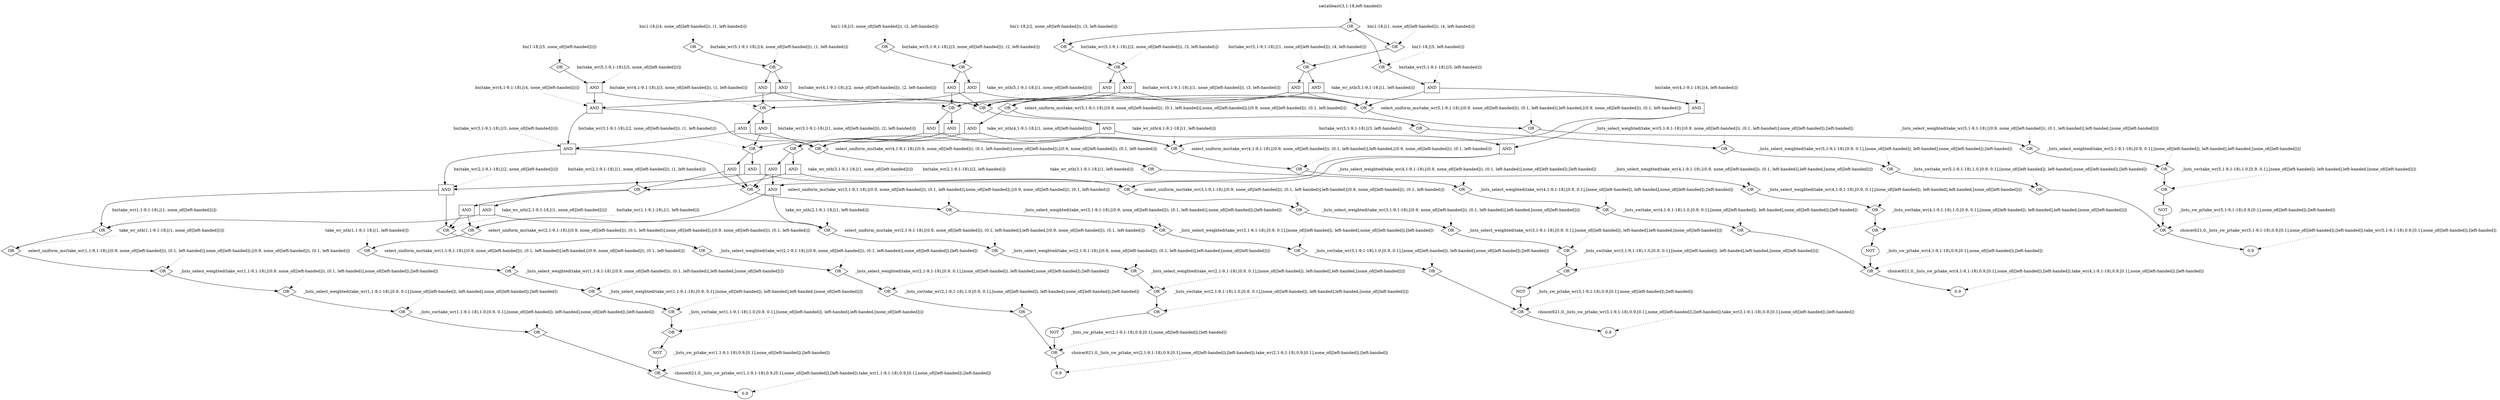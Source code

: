 digraph GP {
2 [label="OR", shape="diamond", style="filled", fillcolor="white"];
 2 -> 1;
3 [label="OR", shape="diamond", style="filled", fillcolor="white"];
 3 -> 2;
4 [label="OR", shape="diamond", style="filled", fillcolor="white"];
 -2 [label="NOT"];
-2 -> 2;
4 -> -2;
5 [label="OR", shape="diamond", style="filled", fillcolor="white"];
 5 -> 3;
6 [label="OR", shape="diamond", style="filled", fillcolor="white"];
 6 -> 4;
7 [label="OR", shape="diamond", style="filled", fillcolor="white"];
 7 -> 5;
8 [label="OR", shape="diamond", style="filled", fillcolor="white"];
 8 -> 6;
9 [label="OR", shape="diamond", style="filled", fillcolor="white"];
 9 -> 7;
10 [label="OR", shape="diamond", style="filled", fillcolor="white"];
 10 -> 8;
11 [label="OR", shape="diamond", style="filled", fillcolor="white"];
 11 -> 9;
12 [label="OR", shape="diamond", style="filled", fillcolor="white"];
 12 -> 10;
13 [label="OR", shape="diamond", style="filled", fillcolor="white"];
 13 -> 11;
14 [label="OR", shape="diamond", style="filled", fillcolor="white"];
 14 -> 12;
16 [label="OR", shape="diamond", style="filled", fillcolor="white"];
 16 -> 15;
17 [label="OR", shape="diamond", style="filled", fillcolor="white"];
 17 -> 16;
18 [label="OR", shape="diamond", style="filled", fillcolor="white"];
 -16 [label="NOT"];
-16 -> 16;
18 -> -16;
19 [label="OR", shape="diamond", style="filled", fillcolor="white"];
 19 -> 17;
20 [label="OR", shape="diamond", style="filled", fillcolor="white"];
 20 -> 18;
21 [label="OR", shape="diamond", style="filled", fillcolor="white"];
 21 -> 19;
22 [label="OR", shape="diamond", style="filled", fillcolor="white"];
 22 -> 20;
23 [label="OR", shape="diamond", style="filled", fillcolor="white"];
 23 -> 21;
24 [label="OR", shape="diamond", style="filled", fillcolor="white"];
 24 -> 22;
25 [label="OR", shape="diamond", style="filled", fillcolor="white"];
 25 -> 23;
26 [label="OR", shape="diamond", style="filled", fillcolor="white"];
 26 -> 24;
27 [label="AND", shape="box", style="filled", fillcolor="white"];
27 -> 13;
27 -> 25;
28 [label="AND", shape="box", style="filled", fillcolor="white"];
28 -> 13;
28 -> 26;
29 [label="AND", shape="box", style="filled", fillcolor="white"];
29 -> 14;
29 -> 25;
30 [label="AND", shape="box", style="filled", fillcolor="white"];
30 -> 14;
30 -> 26;
31 [label="OR", shape="diamond", style="filled", fillcolor="white"];
 31 -> 28;
31 -> 29;
33 [label="OR", shape="diamond", style="filled", fillcolor="white"];
 33 -> 32;
34 [label="OR", shape="diamond", style="filled", fillcolor="white"];
 34 -> 33;
35 [label="OR", shape="diamond", style="filled", fillcolor="white"];
 -33 [label="NOT"];
-33 -> 33;
35 -> -33;
36 [label="OR", shape="diamond", style="filled", fillcolor="white"];
 36 -> 34;
37 [label="OR", shape="diamond", style="filled", fillcolor="white"];
 37 -> 35;
38 [label="OR", shape="diamond", style="filled", fillcolor="white"];
 38 -> 36;
39 [label="OR", shape="diamond", style="filled", fillcolor="white"];
 39 -> 37;
40 [label="OR", shape="diamond", style="filled", fillcolor="white"];
 40 -> 38;
41 [label="OR", shape="diamond", style="filled", fillcolor="white"];
 41 -> 39;
42 [label="OR", shape="diamond", style="filled", fillcolor="white"];
 42 -> 40;
43 [label="OR", shape="diamond", style="filled", fillcolor="white"];
 43 -> 41;
44 [label="AND", shape="box", style="filled", fillcolor="white"];
44 -> 27;
44 -> 42;
45 [label="AND", shape="box", style="filled", fillcolor="white"];
45 -> 27;
45 -> 43;
46 [label="AND", shape="box", style="filled", fillcolor="white"];
46 -> 31;
46 -> 42;
47 [label="AND", shape="box", style="filled", fillcolor="white"];
47 -> 31;
47 -> 43;
48 [label="AND", shape="box", style="filled", fillcolor="white"];
48 -> 30;
48 -> 42;
49 [label="AND", shape="box", style="filled", fillcolor="white"];
49 -> 30;
49 -> 43;
50 [label="OR", shape="diamond", style="filled", fillcolor="white"];
 50 -> 45;
50 -> 46;
51 [label="OR", shape="diamond", style="filled", fillcolor="white"];
 51 -> 47;
51 -> 48;
53 [label="OR", shape="diamond", style="filled", fillcolor="white"];
 53 -> 52;
54 [label="OR", shape="diamond", style="filled", fillcolor="white"];
 54 -> 53;
55 [label="OR", shape="diamond", style="filled", fillcolor="white"];
 -53 [label="NOT"];
-53 -> 53;
55 -> -53;
56 [label="OR", shape="diamond", style="filled", fillcolor="white"];
 56 -> 54;
57 [label="OR", shape="diamond", style="filled", fillcolor="white"];
 57 -> 55;
58 [label="OR", shape="diamond", style="filled", fillcolor="white"];
 58 -> 56;
59 [label="OR", shape="diamond", style="filled", fillcolor="white"];
 59 -> 57;
60 [label="OR", shape="diamond", style="filled", fillcolor="white"];
 60 -> 58;
61 [label="OR", shape="diamond", style="filled", fillcolor="white"];
 61 -> 59;
62 [label="OR", shape="diamond", style="filled", fillcolor="white"];
 62 -> 60;
63 [label="OR", shape="diamond", style="filled", fillcolor="white"];
 63 -> 61;
64 [label="AND", shape="box", style="filled", fillcolor="white"];
64 -> 44;
64 -> 62;
65 [label="AND", shape="box", style="filled", fillcolor="white"];
65 -> 44;
65 -> 63;
66 [label="AND", shape="box", style="filled", fillcolor="white"];
66 -> 50;
66 -> 62;
67 [label="AND", shape="box", style="filled", fillcolor="white"];
67 -> 50;
67 -> 63;
68 [label="AND", shape="box", style="filled", fillcolor="white"];
68 -> 51;
68 -> 62;
69 [label="AND", shape="box", style="filled", fillcolor="white"];
69 -> 51;
69 -> 63;
70 [label="AND", shape="box", style="filled", fillcolor="white"];
70 -> 49;
70 -> 62;
71 [label="AND", shape="box", style="filled", fillcolor="white"];
71 -> 49;
71 -> 63;
72 [label="OR", shape="diamond", style="filled", fillcolor="white"];
 72 -> 65;
72 -> 66;
73 [label="OR", shape="diamond", style="filled", fillcolor="white"];
 73 -> 67;
73 -> 68;
74 [label="OR", shape="diamond", style="filled", fillcolor="white"];
 74 -> 69;
74 -> 70;
76 [label="OR", shape="diamond", style="filled", fillcolor="white"];
 76 -> 75;
77 [label="OR", shape="diamond", style="filled", fillcolor="white"];
 77 -> 76;
78 [label="OR", shape="diamond", style="filled", fillcolor="white"];
 -76 [label="NOT"];
-76 -> 76;
78 -> -76;
79 [label="OR", shape="diamond", style="filled", fillcolor="white"];
 79 -> 77;
80 [label="OR", shape="diamond", style="filled", fillcolor="white"];
 80 -> 78;
81 [label="OR", shape="diamond", style="filled", fillcolor="white"];
 81 -> 79;
82 [label="OR", shape="diamond", style="filled", fillcolor="white"];
 82 -> 80;
83 [label="OR", shape="diamond", style="filled", fillcolor="white"];
 83 -> 81;
84 [label="OR", shape="diamond", style="filled", fillcolor="white"];
 84 -> 82;
85 [label="OR", shape="diamond", style="filled", fillcolor="white"];
 85 -> 83;
86 [label="OR", shape="diamond", style="filled", fillcolor="white"];
 86 -> 84;
87 [label="AND", shape="box", style="filled", fillcolor="white"];
87 -> 64;
87 -> 85;
88 [label="AND", shape="box", style="filled", fillcolor="white"];
88 -> 64;
88 -> 86;
89 [label="AND", shape="box", style="filled", fillcolor="white"];
89 -> 72;
89 -> 85;
90 [label="AND", shape="box", style="filled", fillcolor="white"];
90 -> 72;
90 -> 86;
91 [label="AND", shape="box", style="filled", fillcolor="white"];
91 -> 73;
91 -> 85;
92 [label="AND", shape="box", style="filled", fillcolor="white"];
92 -> 73;
92 -> 86;
93 [label="AND", shape="box", style="filled", fillcolor="white"];
93 -> 74;
93 -> 85;
94 [label="AND", shape="box", style="filled", fillcolor="white"];
94 -> 74;
94 -> 86;
95 [label="AND", shape="box", style="filled", fillcolor="white"];
95 -> 71;
95 -> 85;
96 [label="AND", shape="box", style="filled", fillcolor="white"];
96 -> 71;
96 -> 86;
97 [label="OR", shape="diamond", style="filled", fillcolor="white"];
 97 -> 88;
97 -> 89;
98 [label="OR", shape="diamond", style="filled", fillcolor="white"];
 98 -> 90;
98 -> 91;
99 [label="OR", shape="diamond", style="filled", fillcolor="white"];
 99 -> 92;
99 -> 93;
100 [label="OR", shape="diamond", style="filled", fillcolor="white"];
 100 -> 94;
100 -> 95;
101 [label="OR", shape="diamond", style="filled", fillcolor="white"];
 101 -> 87;
102 [label="OR", shape="diamond", style="filled", fillcolor="white"];
 102 -> 97;
103 [label="OR", shape="diamond", style="filled", fillcolor="white"];
 103 -> 98;
104 [label="OR", shape="diamond", style="filled", fillcolor="white"];
 104 -> 99;
105 [label="OR", shape="diamond", style="filled", fillcolor="white"];
 105 -> 100;
106 [label="OR", shape="diamond", style="filled", fillcolor="white"];
 106 -> 96;
107 [label="OR", shape="diamond", style="filled", fillcolor="white"];
 107 -> 104;
107 -> 105;
107 -> 106;
1 [ shape="ellipse", label="0.9", style="filled", fillcolor="white" ];
15 [ shape="ellipse", label="0.9", style="filled", fillcolor="white" ];
32 [ shape="ellipse", label="0.9", style="filled", fillcolor="white" ];
52 [ shape="ellipse", label="0.9", style="filled", fillcolor="white" ];
75 [ shape="ellipse", label="0.9", style="filled", fillcolor="white" ];
q_0 [ label="bn(1-18,[(5, none_of([left-handed]))])", shape="plaintext" ];
q_0 -> 101 [style="dotted" ];
q_1 [ label="take_wr_nth(4,1-9,1-18,[(1, none_of([left-handed]))])", shape="plaintext" ];
q_1 -> 62 [style="dotted" ];
q_2 [ label="_lists_select_weighted(take_wr(3,1-9,1-18),[0.9, 0.1],[none_of([left-handed]), left-handed],none_of([left-handed]),[left-handed])", shape="plaintext" ];
q_2 -> 36 [style="dotted" ];
q_3 [ label="bn(take_wr(2,1-9,1-18),[(1, none_of([left-handed])), (1, left-handed)])", shape="plaintext" ];
q_3 -> 31 [style="dotted" ];
q_4 [ label="take_wr_nth(3,1-9,1-18,[(1, none_of([left-handed]))])", shape="plaintext" ];
q_4 -> 42 [style="dotted" ];
q_5 [ label="bn(take_wr(5,1-9,1-18),[(3, none_of([left-handed])), (2, left-handed)])", shape="plaintext" ];
q_5 -> 98 [style="dotted" ];
q_6 [ label="select_uniform_ms(take_wr(4,1-9,1-18),[(0.9, none_of([left-handed])), (0.1, left-handed)],none_of([left-handed]),[(0.9, none_of([left-handed])), (0.1, left-handed)])", shape="plaintext" ];
q_6 -> 60 [style="dotted" ];
q_7 [ label="_lists_sw_p(take_wr(4,1-9,1-18),0.9,[0.1],none_of([left-handed]),[left-handed])", shape="plaintext" ];
q_7 -> 53 [style="dotted" ];
q_8 [ label="_lists_select_weighted(take_wr(5,1-9,1-18),[0.9, 0.1],[none_of([left-handed]), left-handed],none_of([left-handed]),[left-handed])", shape="plaintext" ];
q_8 -> 79 [style="dotted" ];
q_9 [ label="_lists_sw_p(take_wr(1,1-9,1-18),0.9,[0.1],none_of([left-handed]),[left-handed])", shape="plaintext" ];
q_9 -> 2 [style="dotted" ];
q_10 [ label="bn(1-18,[(5, left-handed)])", shape="plaintext" ];
q_10 -> 106 [style="dotted" ];
q_11 [ label="_lists_select_weighted(take_wr(1,1-9,1-18),[0.9, 0.1],[none_of([left-handed]), left-handed],none_of([left-handed]),[left-handed])", shape="plaintext" ];
q_11 -> 5 [style="dotted" ];
q_12 [ label="_lists_select_weighted(take_wr(4,1-9,1-18),[0.9, 0.1],[none_of([left-handed]), left-handed],none_of([left-handed]),[left-handed])", shape="plaintext" ];
q_12 -> 56 [style="dotted" ];
q_13 [ label="select_uniform_ms(take_wr(1,1-9,1-18),[(0.9, none_of([left-handed])), (0.1, left-handed)],left-handed,[(0.9, none_of([left-handed])), (0.1, left-handed)])", shape="plaintext" ];
q_13 -> 10 [style="dotted" ];
q_14 [ label="bn(take_wr(4,1-9,1-18),[(1, none_of([left-handed])), (3, left-handed)])", shape="plaintext" ];
q_14 -> 74 [style="dotted" ];
q_15 [ label="bn(1-18,[(3, none_of([left-handed])), (2, left-handed)])", shape="plaintext" ];
q_15 -> 103 [style="dotted" ];
q_16 [ label="_lists_select_weighted(take_wr(2,1-9,1-18),[0.9, 0.1],[none_of([left-handed]), left-handed],none_of([left-handed]),[left-handed])", shape="plaintext" ];
q_16 -> 19 [style="dotted" ];
q_17 [ label="take_wr_nth(1,1-9,1-18,[(1, none_of([left-handed]))])", shape="plaintext" ];
q_17 -> 11 [style="dotted" ];
q_18 [ label="choice(621,0,_lists_sw_p(take_wr(4,1-9,1-18),0.9,[0.1],none_of([left-handed]),[left-handed]),take_wr(4,1-9,1-18),0.9,[0.1],none_of([left-handed]),[left-handed])", shape="plaintext" ];
q_18 -> 52 [style="dotted" ];
q_19 [ label="bn(take_wr(1,1-9,1-18),[(1, left-handed)])", shape="plaintext" ];
q_19 -> 14 [style="dotted" ];
q_20 [ label="bn(take_wr(5,1-9,1-18),[(1, none_of([left-handed])), (4, left-handed)])", shape="plaintext" ];
q_20 -> 100 [style="dotted" ];
q_21 [ label="choice(621,0,_lists_sw_p(take_wr(2,1-9,1-18),0.9,[0.1],none_of([left-handed]),[left-handed]),take_wr(2,1-9,1-18),0.9,[0.1],none_of([left-handed]),[left-handed])", shape="plaintext" ];
q_21 -> 15 [style="dotted" ];
q_22 [ label="_lists_sw_p(take_wr(3,1-9,1-18),0.9,[0.1],none_of([left-handed]),[left-handed])", shape="plaintext" ];
q_22 -> 33 [style="dotted" ];
q_23 [ label="_lists_select_weighted(take_wr(1,1-9,1-18),[0.9, 0.1],[none_of([left-handed]), left-handed],left-handed,[none_of([left-handed])])", shape="plaintext" ];
q_23 -> 6 [style="dotted" ];
q_24 [ label="sat(atleast(3,1-18,left-handed))", shape="plaintext" ];
q_24 -> 107 [style="dotted" ];
q_25 [ label="_lists_select_weighted(take_wr(2,1-9,1-18),[(0.9, none_of([left-handed])), (0.1, left-handed)],none_of([left-handed]),[left-handed])", shape="plaintext" ];
q_25 -> 21 [style="dotted" ];
q_26 [ label="bn(take_wr(4,1-9,1-18),[(4, none_of([left-handed]))])", shape="plaintext" ];
q_26 -> 64 [style="dotted" ];
q_27 [ label="select_uniform_ms(take_wr(5,1-9,1-18),[(0.9, none_of([left-handed])), (0.1, left-handed)],left-handed,[(0.9, none_of([left-handed])), (0.1, left-handed)])", shape="plaintext" ];
q_27 -> 84 [style="dotted" ];
q_28 [ label="select_uniform_ms(take_wr(1,1-9,1-18),[(0.9, none_of([left-handed])), (0.1, left-handed)],none_of([left-handed]),[(0.9, none_of([left-handed])), (0.1, left-handed)])", shape="plaintext" ];
q_28 -> 9 [style="dotted" ];
q_29 [ label="_lists_sw(take_wr(5,1-9,1-18),1.0,[0.9, 0.1],[none_of([left-handed]), left-handed],left-handed,[none_of([left-handed])])", shape="plaintext" ];
q_29 -> 78 [style="dotted" ];
q_30 [ label="bn(take_wr(3,1-9,1-18),[(3, none_of([left-handed]))])", shape="plaintext" ];
q_30 -> 44 [style="dotted" ];
q_31 [ label="take_wr_nth(1,1-9,1-18,[(1, left-handed)])", shape="plaintext" ];
q_31 -> 12 [style="dotted" ];
q_32 [ label="select_uniform_ms(take_wr(2,1-9,1-18),[(0.9, none_of([left-handed])), (0.1, left-handed)],left-handed,[(0.9, none_of([left-handed])), (0.1, left-handed)])", shape="plaintext" ];
q_32 -> 24 [style="dotted" ];
q_33 [ label="take_wr_nth(4,1-9,1-18,[(1, left-handed)])", shape="plaintext" ];
q_33 -> 63 [style="dotted" ];
q_34 [ label="take_wr_nth(2,1-9,1-18,[(1, none_of([left-handed]))])", shape="plaintext" ];
q_34 -> 25 [style="dotted" ];
q_35 [ label="_lists_sw(take_wr(4,1-9,1-18),1.0,[0.9, 0.1],[none_of([left-handed]), left-handed],left-handed,[none_of([left-handed])])", shape="plaintext" ];
q_35 -> 55 [style="dotted" ];
q_36 [ label="bn(take_wr(5,1-9,1-18),[(4, none_of([left-handed])), (1, left-handed)])", shape="plaintext" ];
q_36 -> 97 [style="dotted" ];
q_37 [ label="_lists_sw_p(take_wr(2,1-9,1-18),0.9,[0.1],none_of([left-handed]),[left-handed])", shape="plaintext" ];
q_37 -> 16 [style="dotted" ];
q_38 [ label="bn(take_wr(4,1-9,1-18),[(3, none_of([left-handed])), (1, left-handed)])", shape="plaintext" ];
q_38 -> 72 [style="dotted" ];
q_39 [ label="_lists_select_weighted(take_wr(3,1-9,1-18),[(0.9, none_of([left-handed])), (0.1, left-handed)],none_of([left-handed]),[left-handed])", shape="plaintext" ];
q_39 -> 38 [style="dotted" ];
q_40 [ label="select_uniform_ms(take_wr(3,1-9,1-18),[(0.9, none_of([left-handed])), (0.1, left-handed)],none_of([left-handed]),[(0.9, none_of([left-handed])), (0.1, left-handed)])", shape="plaintext" ];
q_40 -> 40 [style="dotted" ];
q_41 [ label="bn(take_wr(2,1-9,1-18),[(2, none_of([left-handed]))])", shape="plaintext" ];
q_41 -> 27 [style="dotted" ];
q_42 [ label="_lists_sw(take_wr(3,1-9,1-18),1.0,[0.9, 0.1],[none_of([left-handed]), left-handed],none_of([left-handed]),[left-handed])", shape="plaintext" ];
q_42 -> 34 [style="dotted" ];
q_43 [ label="select_uniform_ms(take_wr(5,1-9,1-18),[(0.9, none_of([left-handed])), (0.1, left-handed)],none_of([left-handed]),[(0.9, none_of([left-handed])), (0.1, left-handed)])", shape="plaintext" ];
q_43 -> 83 [style="dotted" ];
q_44 [ label="_lists_select_weighted(take_wr(2,1-9,1-18),[0.9, 0.1],[none_of([left-handed]), left-handed],left-handed,[none_of([left-handed])])", shape="plaintext" ];
q_44 -> 20 [style="dotted" ];
q_45 [ label="_lists_sw(take_wr(2,1-9,1-18),1.0,[0.9, 0.1],[none_of([left-handed]), left-handed],none_of([left-handed]),[left-handed])", shape="plaintext" ];
q_45 -> 17 [style="dotted" ];
q_46 [ label="bn(1-18,[(1, none_of([left-handed])), (4, left-handed)])", shape="plaintext" ];
q_46 -> 105 [style="dotted" ];
q_47 [ label="_lists_select_weighted(take_wr(4,1-9,1-18),[0.9, 0.1],[none_of([left-handed]), left-handed],left-handed,[none_of([left-handed])])", shape="plaintext" ];
q_47 -> 57 [style="dotted" ];
q_48 [ label="_lists_sw(take_wr(1,1-9,1-18),1.0,[0.9, 0.1],[none_of([left-handed]), left-handed],none_of([left-handed]),[left-handed])", shape="plaintext" ];
q_48 -> 3 [style="dotted" ];
q_49 [ label="_lists_select_weighted(take_wr(5,1-9,1-18),[0.9, 0.1],[none_of([left-handed]), left-handed],left-handed,[none_of([left-handed])])", shape="plaintext" ];
q_49 -> 80 [style="dotted" ];
q_50 [ label="choice(621,0,_lists_sw_p(take_wr(5,1-9,1-18),0.9,[0.1],none_of([left-handed]),[left-handed]),take_wr(5,1-9,1-18),0.9,[0.1],none_of([left-handed]),[left-handed])", shape="plaintext" ];
q_50 -> 75 [style="dotted" ];
q_51 [ label="bn(take_wr(3,1-9,1-18),[(1, none_of([left-handed])), (2, left-handed)])", shape="plaintext" ];
q_51 -> 51 [style="dotted" ];
q_52 [ label="_lists_select_weighted(take_wr(4,1-9,1-18),[(0.9, none_of([left-handed])), (0.1, left-handed)],left-handed,[none_of([left-handed])])", shape="plaintext" ];
q_52 -> 59 [style="dotted" ];
q_53 [ label="bn(1-18,[(4, none_of([left-handed])), (1, left-handed)])", shape="plaintext" ];
q_53 -> 102 [style="dotted" ];
q_54 [ label="_lists_select_weighted(take_wr(3,1-9,1-18),[0.9, 0.1],[none_of([left-handed]), left-handed],left-handed,[none_of([left-handed])])", shape="plaintext" ];
q_54 -> 37 [style="dotted" ];
q_55 [ label="bn(take_wr(1,1-9,1-18),[(1, none_of([left-handed]))])", shape="plaintext" ];
q_55 -> 13 [style="dotted" ];
q_56 [ label="bn(take_wr(2,1-9,1-18),[(2, left-handed)])", shape="plaintext" ];
q_56 -> 30 [style="dotted" ];
q_57 [ label="take_wr_nth(3,1-9,1-18,[(1, left-handed)])", shape="plaintext" ];
q_57 -> 43 [style="dotted" ];
q_58 [ label="bn(take_wr(5,1-9,1-18),[(2, none_of([left-handed])), (3, left-handed)])", shape="plaintext" ];
q_58 -> 99 [style="dotted" ];
q_59 [ label="_lists_select_weighted(take_wr(1,1-9,1-18),[(0.9, none_of([left-handed])), (0.1, left-handed)],left-handed,[none_of([left-handed])])", shape="plaintext" ];
q_59 -> 8 [style="dotted" ];
q_60 [ label="bn(take_wr(5,1-9,1-18),[(5, none_of([left-handed]))])", shape="plaintext" ];
q_60 -> 87 [style="dotted" ];
q_61 [ label="take_wr_nth(5,1-9,1-18,[(1, none_of([left-handed]))])", shape="plaintext" ];
q_61 -> 85 [style="dotted" ];
q_62 [ label="_lists_sw(take_wr(2,1-9,1-18),1.0,[0.9, 0.1],[none_of([left-handed]), left-handed],left-handed,[none_of([left-handed])])", shape="plaintext" ];
q_62 -> 18 [style="dotted" ];
q_63 [ label="select_uniform_ms(take_wr(4,1-9,1-18),[(0.9, none_of([left-handed])), (0.1, left-handed)],left-handed,[(0.9, none_of([left-handed])), (0.1, left-handed)])", shape="plaintext" ];
q_63 -> 61 [style="dotted" ];
q_64 [ label="_lists_select_weighted(take_wr(5,1-9,1-18),[(0.9, none_of([left-handed])), (0.1, left-handed)],left-handed,[none_of([left-handed])])", shape="plaintext" ];
q_64 -> 82 [style="dotted" ];
q_65 [ label="_lists_select_weighted(take_wr(1,1-9,1-18),[(0.9, none_of([left-handed])), (0.1, left-handed)],none_of([left-handed]),[left-handed])", shape="plaintext" ];
q_65 -> 7 [style="dotted" ];
q_66 [ label="choice(621,0,_lists_sw_p(take_wr(3,1-9,1-18),0.9,[0.1],none_of([left-handed]),[left-handed]),take_wr(3,1-9,1-18),0.9,[0.1],none_of([left-handed]),[left-handed])", shape="plaintext" ];
q_66 -> 32 [style="dotted" ];
q_67 [ label="take_wr_nth(2,1-9,1-18,[(1, left-handed)])", shape="plaintext" ];
q_67 -> 26 [style="dotted" ];
q_68 [ label="_lists_sw(take_wr(4,1-9,1-18),1.0,[0.9, 0.1],[none_of([left-handed]), left-handed],none_of([left-handed]),[left-handed])", shape="plaintext" ];
q_68 -> 54 [style="dotted" ];
q_69 [ label="bn(take_wr(3,1-9,1-18),[(3, left-handed)])", shape="plaintext" ];
q_69 -> 49 [style="dotted" ];
q_70 [ label="bn(take_wr(5,1-9,1-18),[(5, left-handed)])", shape="plaintext" ];
q_70 -> 96 [style="dotted" ];
q_71 [ label="bn(take_wr(4,1-9,1-18),[(2, none_of([left-handed])), (2, left-handed)])", shape="plaintext" ];
q_71 -> 73 [style="dotted" ];
q_72 [ label="take_wr_nth(5,1-9,1-18,[(1, left-handed)])", shape="plaintext" ];
q_72 -> 86 [style="dotted" ];
q_73 [ label="_lists_select_weighted(take_wr(3,1-9,1-18),[(0.9, none_of([left-handed])), (0.1, left-handed)],left-handed,[none_of([left-handed])])", shape="plaintext" ];
q_73 -> 39 [style="dotted" ];
q_74 [ label="_lists_select_weighted(take_wr(5,1-9,1-18),[(0.9, none_of([left-handed])), (0.1, left-handed)],none_of([left-handed]),[left-handed])", shape="plaintext" ];
q_74 -> 81 [style="dotted" ];
q_75 [ label="_lists_sw(take_wr(1,1-9,1-18),1.0,[0.9, 0.1],[none_of([left-handed]), left-handed],left-handed,[none_of([left-handed])])", shape="plaintext" ];
q_75 -> 4 [style="dotted" ];
q_76 [ label="_lists_sw_p(take_wr(5,1-9,1-18),0.9,[0.1],none_of([left-handed]),[left-handed])", shape="plaintext" ];
q_76 -> 76 [style="dotted" ];
q_77 [ label="select_uniform_ms(take_wr(3,1-9,1-18),[(0.9, none_of([left-handed])), (0.1, left-handed)],left-handed,[(0.9, none_of([left-handed])), (0.1, left-handed)])", shape="plaintext" ];
q_77 -> 41 [style="dotted" ];
q_78 [ label="select_uniform_ms(take_wr(2,1-9,1-18),[(0.9, none_of([left-handed])), (0.1, left-handed)],none_of([left-handed]),[(0.9, none_of([left-handed])), (0.1, left-handed)])", shape="plaintext" ];
q_78 -> 23 [style="dotted" ];
q_79 [ label="_lists_sw(take_wr(3,1-9,1-18),1.0,[0.9, 0.1],[none_of([left-handed]), left-handed],left-handed,[none_of([left-handed])])", shape="plaintext" ];
q_79 -> 35 [style="dotted" ];
q_80 [ label="bn(1-18,[(2, none_of([left-handed])), (3, left-handed)])", shape="plaintext" ];
q_80 -> 104 [style="dotted" ];
q_81 [ label="_lists_select_weighted(take_wr(2,1-9,1-18),[(0.9, none_of([left-handed])), (0.1, left-handed)],left-handed,[none_of([left-handed])])", shape="plaintext" ];
q_81 -> 22 [style="dotted" ];
q_82 [ label="bn(take_wr(4,1-9,1-18),[(4, left-handed)])", shape="plaintext" ];
q_82 -> 71 [style="dotted" ];
q_83 [ label="choice(621,0,_lists_sw_p(take_wr(1,1-9,1-18),0.9,[0.1],none_of([left-handed]),[left-handed]),take_wr(1,1-9,1-18),0.9,[0.1],none_of([left-handed]),[left-handed])", shape="plaintext" ];
q_83 -> 1 [style="dotted" ];
q_84 [ label="bn(take_wr(3,1-9,1-18),[(2, none_of([left-handed])), (1, left-handed)])", shape="plaintext" ];
q_84 -> 50 [style="dotted" ];
q_85 [ label="_lists_sw(take_wr(5,1-9,1-18),1.0,[0.9, 0.1],[none_of([left-handed]), left-handed],none_of([left-handed]),[left-handed])", shape="plaintext" ];
q_85 -> 77 [style="dotted" ];
q_86 [ label="_lists_select_weighted(take_wr(4,1-9,1-18),[(0.9, none_of([left-handed])), (0.1, left-handed)],none_of([left-handed]),[left-handed])", shape="plaintext" ];
q_86 -> 58 [style="dotted" ];
}
